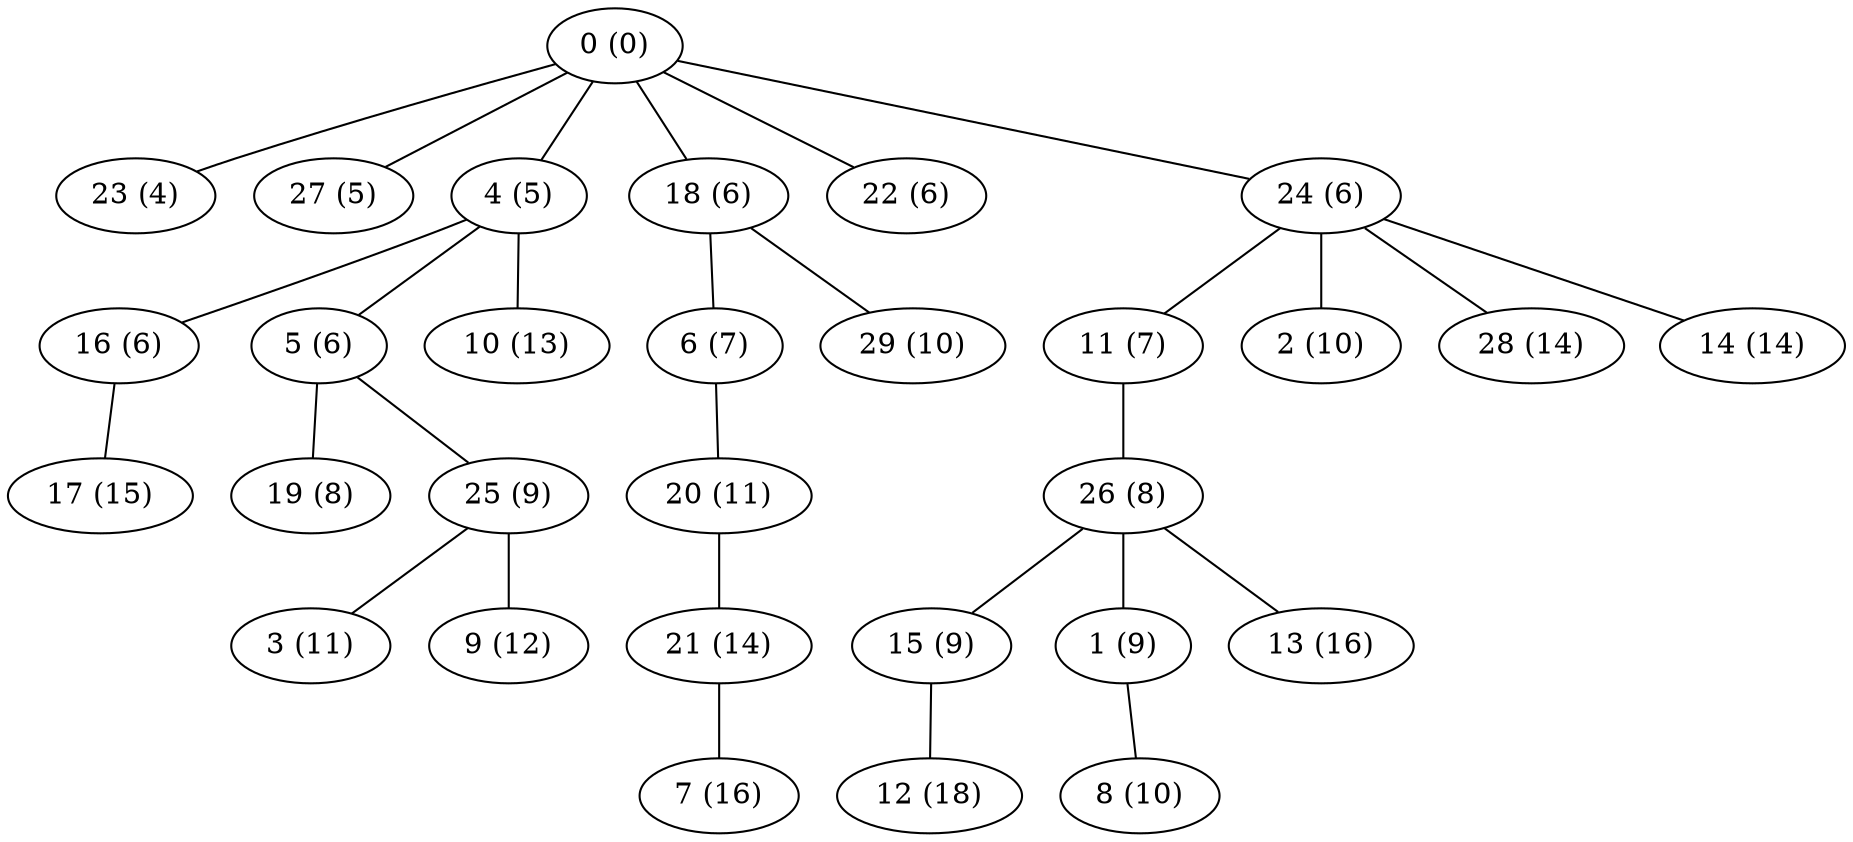 graph grafoGilbert_30_59_Dijkstra  {
"0 (0)";
"23 (4)";
"27 (5)";
"4 (5)";
"16 (6)";
"5 (6)";
"18 (6)";
"22 (6)";
"24 (6)";
"11 (7)";
"6 (7)";
"26 (8)";
"19 (8)";
"15 (9)";
"1 (9)";
"25 (9)";
"2 (10)";
"29 (10)";
"8 (10)";
"20 (11)";
"3 (11)";
"9 (12)";
"10 (13)";
"28 (14)";
"21 (14)";
"14 (14)";
"17 (15)";
"7 (16)";
"13 (16)";
"12 (18)";
"0 (0)" -- "23 (4)";
"0 (0)" -- "27 (5)";
"0 (0)" -- "4 (5)";
"4 (5)" -- "16 (6)";
"4 (5)" -- "5 (6)";
"0 (0)" -- "18 (6)";
"0 (0)" -- "22 (6)";
"0 (0)" -- "24 (6)";
"24 (6)" -- "11 (7)";
"18 (6)" -- "6 (7)";
"11 (7)" -- "26 (8)";
"5 (6)" -- "19 (8)";
"26 (8)" -- "15 (9)";
"26 (8)" -- "1 (9)";
"5 (6)" -- "25 (9)";
"24 (6)" -- "2 (10)";
"18 (6)" -- "29 (10)";
"1 (9)" -- "8 (10)";
"6 (7)" -- "20 (11)";
"25 (9)" -- "3 (11)";
"25 (9)" -- "9 (12)";
"4 (5)" -- "10 (13)";
"24 (6)" -- "28 (14)";
"20 (11)" -- "21 (14)";
"24 (6)" -- "14 (14)";
"16 (6)" -- "17 (15)";
"21 (14)" -- "7 (16)";
"26 (8)" -- "13 (16)";
"15 (9)" -- "12 (18)";
}